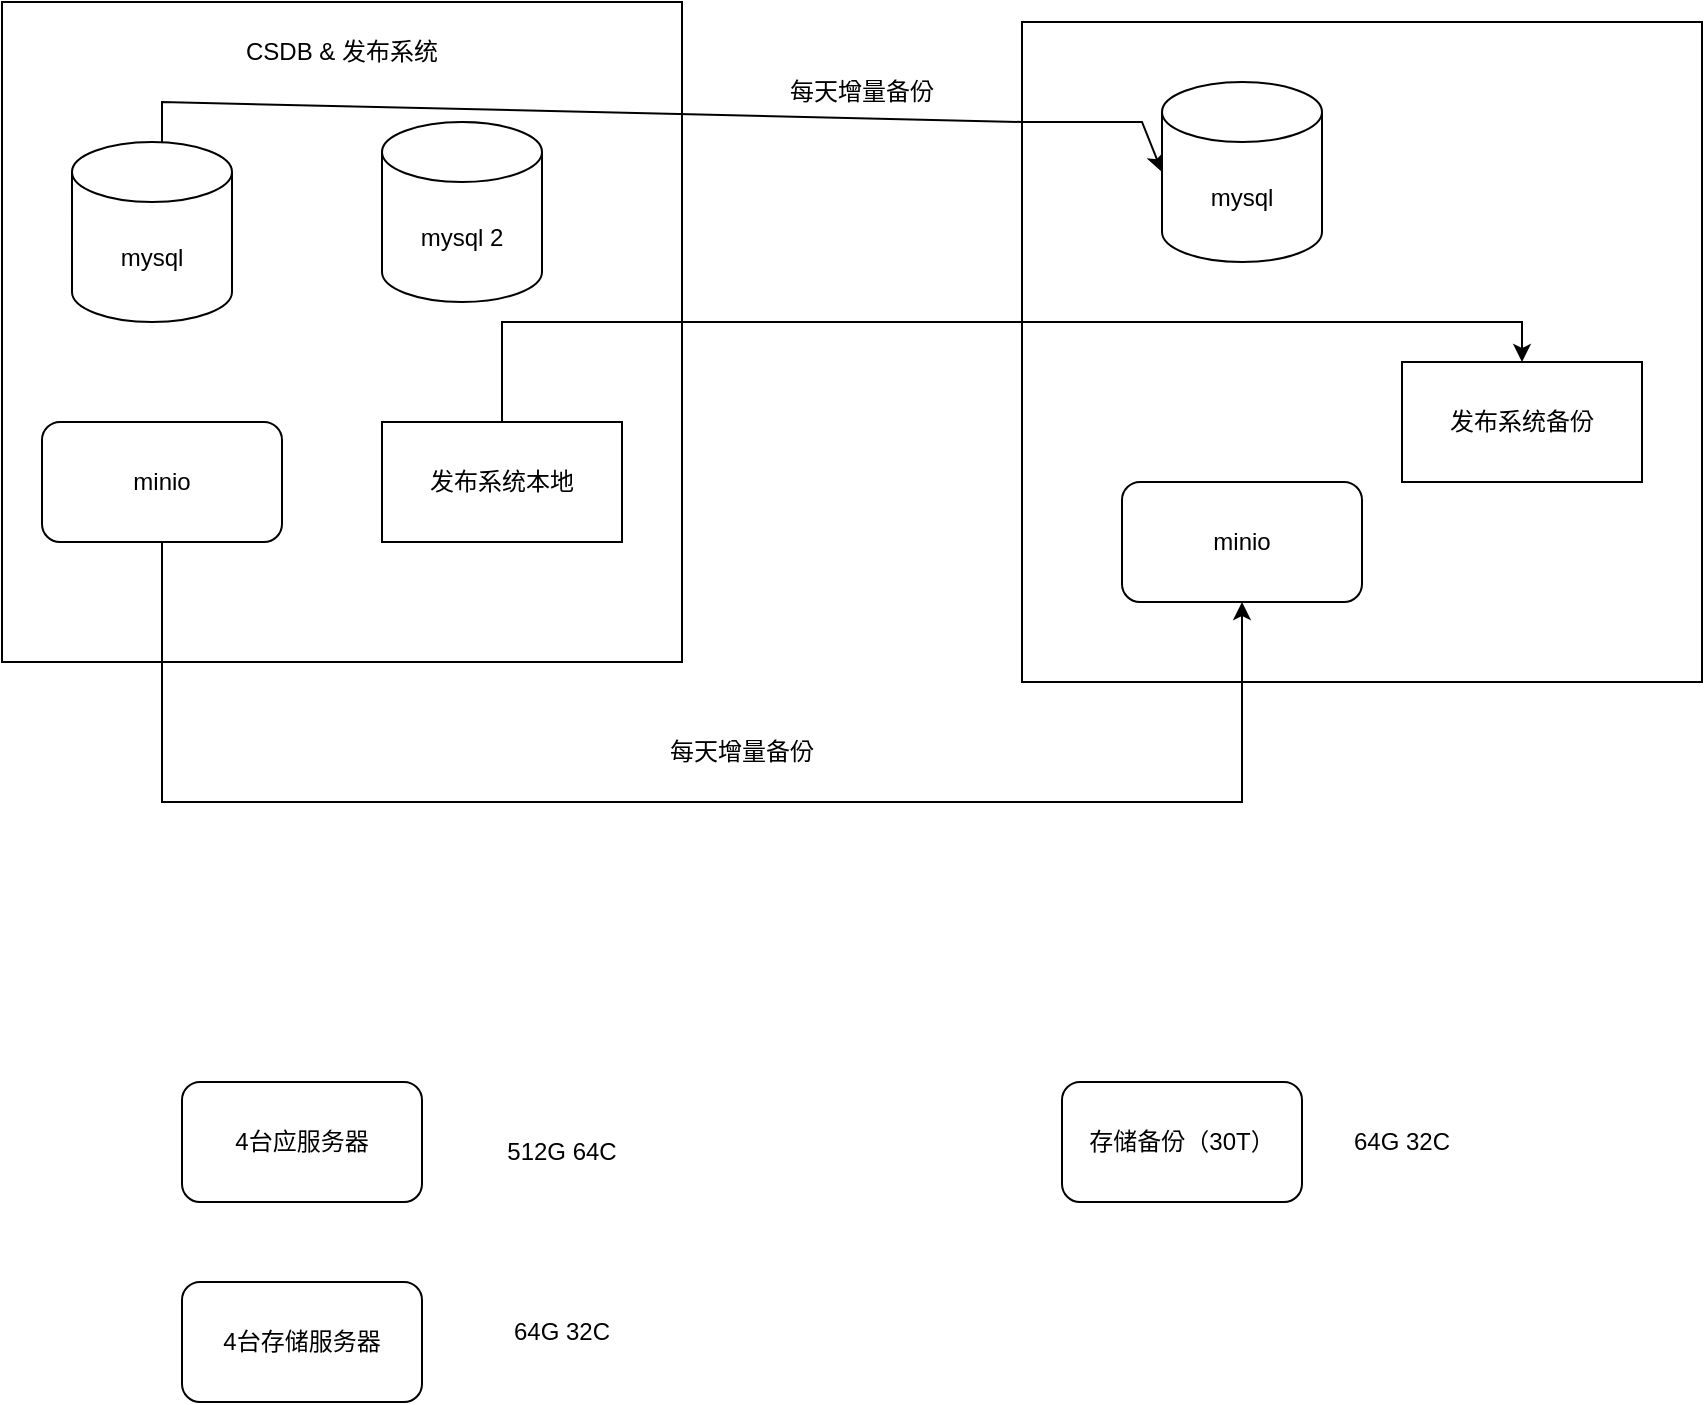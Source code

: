 <mxfile version="26.2.13">
  <diagram name="第 1 页" id="k096yYOhRBKUoAMuS81z">
    <mxGraphModel dx="962" dy="464" grid="1" gridSize="10" guides="1" tooltips="1" connect="1" arrows="1" fold="1" page="1" pageScale="1" pageWidth="827" pageHeight="1169" math="0" shadow="0">
      <root>
        <mxCell id="0" />
        <mxCell id="1" parent="0" />
        <mxCell id="4QLVEUlT6ZixZRZqhM-1-4" value="" style="rounded=0;whiteSpace=wrap;html=1;" vertex="1" parent="1">
          <mxGeometry x="70" y="80" width="340" height="330" as="geometry" />
        </mxCell>
        <mxCell id="4QLVEUlT6ZixZRZqhM-1-2" value="mysql" style="shape=cylinder3;whiteSpace=wrap;html=1;boundedLbl=1;backgroundOutline=1;size=15;" vertex="1" parent="1">
          <mxGeometry x="105" y="150" width="80" height="90" as="geometry" />
        </mxCell>
        <mxCell id="4QLVEUlT6ZixZRZqhM-1-3" value="minio" style="rounded=1;whiteSpace=wrap;html=1;" vertex="1" parent="1">
          <mxGeometry x="90" y="290" width="120" height="60" as="geometry" />
        </mxCell>
        <mxCell id="4QLVEUlT6ZixZRZqhM-1-5" value="发布系统本地" style="rounded=0;whiteSpace=wrap;html=1;" vertex="1" parent="1">
          <mxGeometry x="260" y="290" width="120" height="60" as="geometry" />
        </mxCell>
        <mxCell id="4QLVEUlT6ZixZRZqhM-1-7" value="CSDB &amp;amp; 发布系统" style="text;html=1;align=center;verticalAlign=middle;whiteSpace=wrap;rounded=0;" vertex="1" parent="1">
          <mxGeometry x="185" y="90" width="110" height="30" as="geometry" />
        </mxCell>
        <mxCell id="4QLVEUlT6ZixZRZqhM-1-8" value="mysql 2" style="shape=cylinder3;whiteSpace=wrap;html=1;boundedLbl=1;backgroundOutline=1;size=15;" vertex="1" parent="1">
          <mxGeometry x="260" y="140" width="80" height="90" as="geometry" />
        </mxCell>
        <mxCell id="4QLVEUlT6ZixZRZqhM-1-9" value="" style="rounded=0;whiteSpace=wrap;html=1;" vertex="1" parent="1">
          <mxGeometry x="580" y="90" width="340" height="330" as="geometry" />
        </mxCell>
        <mxCell id="4QLVEUlT6ZixZRZqhM-1-10" value="" style="endArrow=classic;html=1;rounded=0;entryX=0;entryY=0.5;entryDx=0;entryDy=0;entryPerimeter=0;" edge="1" parent="1" target="4QLVEUlT6ZixZRZqhM-1-11">
          <mxGeometry width="50" height="50" relative="1" as="geometry">
            <mxPoint x="150" y="150" as="sourcePoint" />
            <mxPoint x="200" y="100" as="targetPoint" />
            <Array as="points">
              <mxPoint x="150" y="130" />
              <mxPoint x="580" y="140" />
              <mxPoint x="640" y="140" />
            </Array>
          </mxGeometry>
        </mxCell>
        <mxCell id="4QLVEUlT6ZixZRZqhM-1-11" value="mysql" style="shape=cylinder3;whiteSpace=wrap;html=1;boundedLbl=1;backgroundOutline=1;size=15;" vertex="1" parent="1">
          <mxGeometry x="650" y="120" width="80" height="90" as="geometry" />
        </mxCell>
        <mxCell id="4QLVEUlT6ZixZRZqhM-1-12" value="每天增量备份" style="text;html=1;align=center;verticalAlign=middle;whiteSpace=wrap;rounded=0;" vertex="1" parent="1">
          <mxGeometry x="450" y="110" width="100" height="30" as="geometry" />
        </mxCell>
        <mxCell id="4QLVEUlT6ZixZRZqhM-1-14" value="minio" style="rounded=1;whiteSpace=wrap;html=1;" vertex="1" parent="1">
          <mxGeometry x="630" y="320" width="120" height="60" as="geometry" />
        </mxCell>
        <mxCell id="4QLVEUlT6ZixZRZqhM-1-15" value="" style="endArrow=classic;html=1;rounded=0;entryX=0.5;entryY=1;entryDx=0;entryDy=0;" edge="1" parent="1" source="4QLVEUlT6ZixZRZqhM-1-3" target="4QLVEUlT6ZixZRZqhM-1-14">
          <mxGeometry width="50" height="50" relative="1" as="geometry">
            <mxPoint x="160" y="520" as="sourcePoint" />
            <mxPoint x="700" y="470" as="targetPoint" />
            <Array as="points">
              <mxPoint x="150" y="480" />
              <mxPoint x="690" y="480" />
            </Array>
          </mxGeometry>
        </mxCell>
        <mxCell id="4QLVEUlT6ZixZRZqhM-1-16" value="每天增量备份" style="text;html=1;align=center;verticalAlign=middle;whiteSpace=wrap;rounded=0;" vertex="1" parent="1">
          <mxGeometry x="390" y="440" width="100" height="30" as="geometry" />
        </mxCell>
        <mxCell id="4QLVEUlT6ZixZRZqhM-1-22" value="发布系统备份" style="rounded=0;whiteSpace=wrap;html=1;" vertex="1" parent="1">
          <mxGeometry x="770" y="260" width="120" height="60" as="geometry" />
        </mxCell>
        <mxCell id="4QLVEUlT6ZixZRZqhM-1-17" style="edgeStyle=orthogonalEdgeStyle;rounded=0;orthogonalLoop=1;jettySize=auto;html=1;entryX=0.5;entryY=0;entryDx=0;entryDy=0;" edge="1" parent="1" source="4QLVEUlT6ZixZRZqhM-1-5" target="4QLVEUlT6ZixZRZqhM-1-22">
          <mxGeometry relative="1" as="geometry">
            <Array as="points">
              <mxPoint x="320" y="240" />
              <mxPoint x="830" y="240" />
            </Array>
          </mxGeometry>
        </mxCell>
        <mxCell id="4QLVEUlT6ZixZRZqhM-1-25" value="4台应服务器" style="rounded=1;whiteSpace=wrap;html=1;" vertex="1" parent="1">
          <mxGeometry x="160" y="620" width="120" height="60" as="geometry" />
        </mxCell>
        <mxCell id="4QLVEUlT6ZixZRZqhM-1-26" value="4台存储服务器" style="rounded=1;whiteSpace=wrap;html=1;" vertex="1" parent="1">
          <mxGeometry x="160" y="720" width="120" height="60" as="geometry" />
        </mxCell>
        <mxCell id="4QLVEUlT6ZixZRZqhM-1-27" value="存储备份（30T）" style="rounded=1;whiteSpace=wrap;html=1;" vertex="1" parent="1">
          <mxGeometry x="600" y="620" width="120" height="60" as="geometry" />
        </mxCell>
        <mxCell id="4QLVEUlT6ZixZRZqhM-1-29" value="512G 64C" style="text;html=1;align=center;verticalAlign=middle;whiteSpace=wrap;rounded=0;" vertex="1" parent="1">
          <mxGeometry x="320" y="640" width="60" height="30" as="geometry" />
        </mxCell>
        <mxCell id="4QLVEUlT6ZixZRZqhM-1-30" value="64G 32C" style="text;html=1;align=center;verticalAlign=middle;whiteSpace=wrap;rounded=0;" vertex="1" parent="1">
          <mxGeometry x="320" y="730" width="60" height="30" as="geometry" />
        </mxCell>
        <mxCell id="4QLVEUlT6ZixZRZqhM-1-31" value="64G 32C" style="text;html=1;align=center;verticalAlign=middle;whiteSpace=wrap;rounded=0;" vertex="1" parent="1">
          <mxGeometry x="740" y="635" width="60" height="30" as="geometry" />
        </mxCell>
      </root>
    </mxGraphModel>
  </diagram>
</mxfile>
